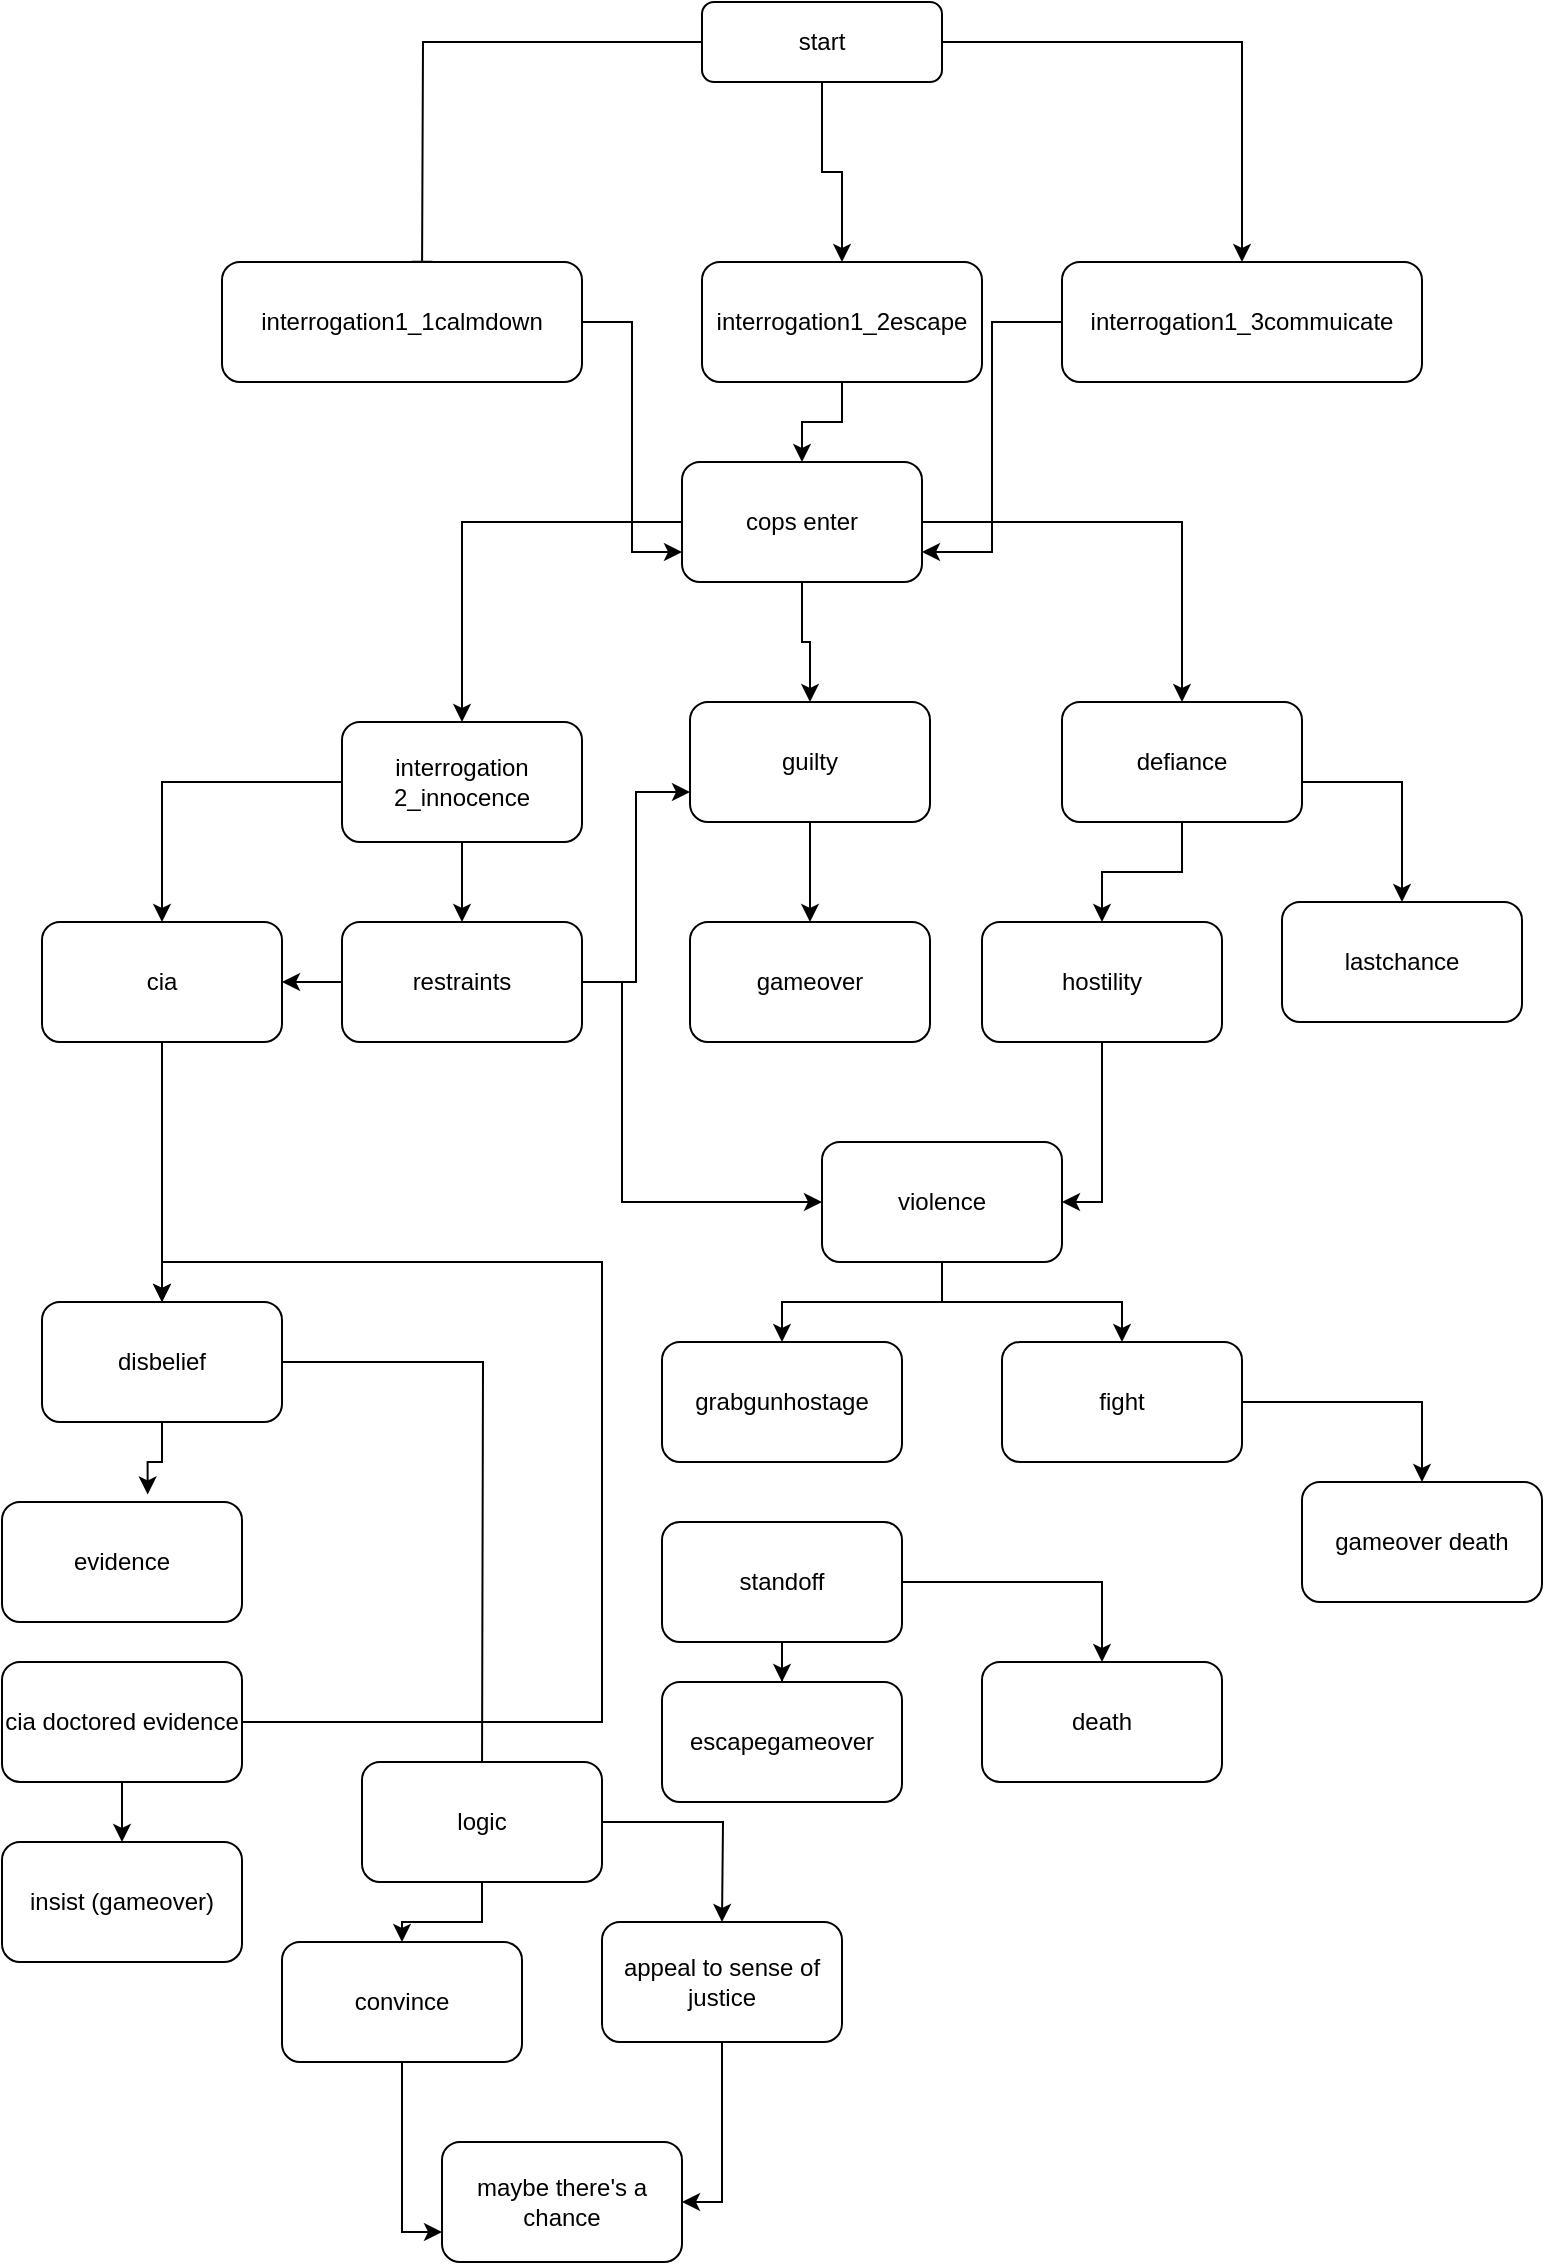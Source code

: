 <mxfile version="14.9.8" type="github">
  <diagram id="C5RBs43oDa-KdzZeNtuy" name="Page-1">
    <mxGraphModel dx="1038" dy="521" grid="1" gridSize="10" guides="1" tooltips="1" connect="1" arrows="1" fold="1" page="1" pageScale="1" pageWidth="827" pageHeight="1169" math="0" shadow="0">
      <root>
        <mxCell id="WIyWlLk6GJQsqaUBKTNV-0" />
        <mxCell id="WIyWlLk6GJQsqaUBKTNV-1" parent="WIyWlLk6GJQsqaUBKTNV-0" />
        <mxCell id="WIyWlLk6GJQsqaUBKTNV-2" value="" style="rounded=0;html=1;jettySize=auto;orthogonalLoop=1;fontSize=11;endArrow=block;endFill=0;endSize=8;strokeWidth=1;shadow=0;labelBackgroundColor=none;edgeStyle=orthogonalEdgeStyle;" parent="WIyWlLk6GJQsqaUBKTNV-1" source="WIyWlLk6GJQsqaUBKTNV-3" edge="1">
          <mxGeometry relative="1" as="geometry">
            <mxPoint x="220" y="170" as="targetPoint" />
          </mxGeometry>
        </mxCell>
        <mxCell id="dZfw9gdwl8cU3iEWF7_1-3" style="edgeStyle=orthogonalEdgeStyle;rounded=0;orthogonalLoop=1;jettySize=auto;html=1;entryX=0.5;entryY=0;entryDx=0;entryDy=0;" edge="1" parent="WIyWlLk6GJQsqaUBKTNV-1" source="WIyWlLk6GJQsqaUBKTNV-3" target="dZfw9gdwl8cU3iEWF7_1-2">
          <mxGeometry relative="1" as="geometry" />
        </mxCell>
        <mxCell id="dZfw9gdwl8cU3iEWF7_1-5" style="edgeStyle=orthogonalEdgeStyle;rounded=0;orthogonalLoop=1;jettySize=auto;html=1;entryX=0.5;entryY=0;entryDx=0;entryDy=0;" edge="1" parent="WIyWlLk6GJQsqaUBKTNV-1" source="WIyWlLk6GJQsqaUBKTNV-3" target="dZfw9gdwl8cU3iEWF7_1-1">
          <mxGeometry relative="1" as="geometry" />
        </mxCell>
        <mxCell id="WIyWlLk6GJQsqaUBKTNV-3" value="start" style="rounded=1;whiteSpace=wrap;html=1;fontSize=12;glass=0;strokeWidth=1;shadow=0;" parent="WIyWlLk6GJQsqaUBKTNV-1" vertex="1">
          <mxGeometry x="360" y="30" width="120" height="40" as="geometry" />
        </mxCell>
        <mxCell id="dZfw9gdwl8cU3iEWF7_1-10" style="edgeStyle=orthogonalEdgeStyle;rounded=0;orthogonalLoop=1;jettySize=auto;html=1;entryX=0;entryY=0.75;entryDx=0;entryDy=0;" edge="1" parent="WIyWlLk6GJQsqaUBKTNV-1" source="dZfw9gdwl8cU3iEWF7_1-0" target="dZfw9gdwl8cU3iEWF7_1-9">
          <mxGeometry relative="1" as="geometry" />
        </mxCell>
        <mxCell id="dZfw9gdwl8cU3iEWF7_1-0" value="interrogation1_1calmdown" style="rounded=1;whiteSpace=wrap;html=1;" vertex="1" parent="WIyWlLk6GJQsqaUBKTNV-1">
          <mxGeometry x="120" y="160" width="180" height="60" as="geometry" />
        </mxCell>
        <mxCell id="dZfw9gdwl8cU3iEWF7_1-11" style="edgeStyle=orthogonalEdgeStyle;rounded=0;orthogonalLoop=1;jettySize=auto;html=1;" edge="1" parent="WIyWlLk6GJQsqaUBKTNV-1" source="dZfw9gdwl8cU3iEWF7_1-1" target="dZfw9gdwl8cU3iEWF7_1-9">
          <mxGeometry relative="1" as="geometry" />
        </mxCell>
        <mxCell id="dZfw9gdwl8cU3iEWF7_1-1" value="interrogation1_2escape" style="rounded=1;whiteSpace=wrap;html=1;" vertex="1" parent="WIyWlLk6GJQsqaUBKTNV-1">
          <mxGeometry x="360" y="160" width="140" height="60" as="geometry" />
        </mxCell>
        <mxCell id="dZfw9gdwl8cU3iEWF7_1-12" style="edgeStyle=orthogonalEdgeStyle;rounded=0;orthogonalLoop=1;jettySize=auto;html=1;entryX=1;entryY=0.75;entryDx=0;entryDy=0;" edge="1" parent="WIyWlLk6GJQsqaUBKTNV-1" source="dZfw9gdwl8cU3iEWF7_1-2" target="dZfw9gdwl8cU3iEWF7_1-9">
          <mxGeometry relative="1" as="geometry" />
        </mxCell>
        <mxCell id="dZfw9gdwl8cU3iEWF7_1-2" value="interrogation1_3commuicate" style="rounded=1;whiteSpace=wrap;html=1;" vertex="1" parent="WIyWlLk6GJQsqaUBKTNV-1">
          <mxGeometry x="540" y="160" width="180" height="60" as="geometry" />
        </mxCell>
        <mxCell id="dZfw9gdwl8cU3iEWF7_1-21" style="edgeStyle=orthogonalEdgeStyle;rounded=0;orthogonalLoop=1;jettySize=auto;html=1;" edge="1" parent="WIyWlLk6GJQsqaUBKTNV-1" source="dZfw9gdwl8cU3iEWF7_1-6" target="dZfw9gdwl8cU3iEWF7_1-17">
          <mxGeometry relative="1" as="geometry" />
        </mxCell>
        <mxCell id="dZfw9gdwl8cU3iEWF7_1-22" style="edgeStyle=orthogonalEdgeStyle;rounded=0;orthogonalLoop=1;jettySize=auto;html=1;entryX=0.5;entryY=0;entryDx=0;entryDy=0;" edge="1" parent="WIyWlLk6GJQsqaUBKTNV-1" source="dZfw9gdwl8cU3iEWF7_1-6" target="dZfw9gdwl8cU3iEWF7_1-16">
          <mxGeometry relative="1" as="geometry" />
        </mxCell>
        <mxCell id="dZfw9gdwl8cU3iEWF7_1-6" value="interrogation 2_innocence" style="rounded=1;whiteSpace=wrap;html=1;" vertex="1" parent="WIyWlLk6GJQsqaUBKTNV-1">
          <mxGeometry x="180" y="390" width="120" height="60" as="geometry" />
        </mxCell>
        <mxCell id="dZfw9gdwl8cU3iEWF7_1-20" style="edgeStyle=orthogonalEdgeStyle;rounded=0;orthogonalLoop=1;jettySize=auto;html=1;" edge="1" parent="WIyWlLk6GJQsqaUBKTNV-1" source="dZfw9gdwl8cU3iEWF7_1-7" target="dZfw9gdwl8cU3iEWF7_1-19">
          <mxGeometry relative="1" as="geometry" />
        </mxCell>
        <mxCell id="dZfw9gdwl8cU3iEWF7_1-7" value="guilty" style="rounded=1;whiteSpace=wrap;html=1;" vertex="1" parent="WIyWlLk6GJQsqaUBKTNV-1">
          <mxGeometry x="354" y="380" width="120" height="60" as="geometry" />
        </mxCell>
        <mxCell id="dZfw9gdwl8cU3iEWF7_1-27" style="edgeStyle=orthogonalEdgeStyle;rounded=0;orthogonalLoop=1;jettySize=auto;html=1;" edge="1" parent="WIyWlLk6GJQsqaUBKTNV-1" source="dZfw9gdwl8cU3iEWF7_1-8" target="dZfw9gdwl8cU3iEWF7_1-23">
          <mxGeometry relative="1" as="geometry" />
        </mxCell>
        <mxCell id="dZfw9gdwl8cU3iEWF7_1-28" style="edgeStyle=orthogonalEdgeStyle;rounded=0;orthogonalLoop=1;jettySize=auto;html=1;entryX=0.5;entryY=0;entryDx=0;entryDy=0;" edge="1" parent="WIyWlLk6GJQsqaUBKTNV-1" source="dZfw9gdwl8cU3iEWF7_1-8" target="dZfw9gdwl8cU3iEWF7_1-24">
          <mxGeometry relative="1" as="geometry">
            <mxPoint x="710" y="470" as="targetPoint" />
            <Array as="points">
              <mxPoint x="710" y="420" />
            </Array>
          </mxGeometry>
        </mxCell>
        <mxCell id="dZfw9gdwl8cU3iEWF7_1-8" value="defiance" style="rounded=1;whiteSpace=wrap;html=1;" vertex="1" parent="WIyWlLk6GJQsqaUBKTNV-1">
          <mxGeometry x="540" y="380" width="120" height="60" as="geometry" />
        </mxCell>
        <mxCell id="dZfw9gdwl8cU3iEWF7_1-13" style="edgeStyle=orthogonalEdgeStyle;rounded=0;orthogonalLoop=1;jettySize=auto;html=1;entryX=0.5;entryY=0;entryDx=0;entryDy=0;" edge="1" parent="WIyWlLk6GJQsqaUBKTNV-1" source="dZfw9gdwl8cU3iEWF7_1-9" target="dZfw9gdwl8cU3iEWF7_1-7">
          <mxGeometry relative="1" as="geometry" />
        </mxCell>
        <mxCell id="dZfw9gdwl8cU3iEWF7_1-14" style="edgeStyle=orthogonalEdgeStyle;rounded=0;orthogonalLoop=1;jettySize=auto;html=1;" edge="1" parent="WIyWlLk6GJQsqaUBKTNV-1" source="dZfw9gdwl8cU3iEWF7_1-9" target="dZfw9gdwl8cU3iEWF7_1-6">
          <mxGeometry relative="1" as="geometry" />
        </mxCell>
        <mxCell id="dZfw9gdwl8cU3iEWF7_1-15" style="edgeStyle=orthogonalEdgeStyle;rounded=0;orthogonalLoop=1;jettySize=auto;html=1;entryX=0.5;entryY=0;entryDx=0;entryDy=0;" edge="1" parent="WIyWlLk6GJQsqaUBKTNV-1" source="dZfw9gdwl8cU3iEWF7_1-9" target="dZfw9gdwl8cU3iEWF7_1-8">
          <mxGeometry relative="1" as="geometry" />
        </mxCell>
        <mxCell id="dZfw9gdwl8cU3iEWF7_1-9" value="cops enter" style="rounded=1;whiteSpace=wrap;html=1;" vertex="1" parent="WIyWlLk6GJQsqaUBKTNV-1">
          <mxGeometry x="350" y="260" width="120" height="60" as="geometry" />
        </mxCell>
        <mxCell id="dZfw9gdwl8cU3iEWF7_1-30" style="edgeStyle=orthogonalEdgeStyle;rounded=0;orthogonalLoop=1;jettySize=auto;html=1;entryX=0.5;entryY=0;entryDx=0;entryDy=0;" edge="1" parent="WIyWlLk6GJQsqaUBKTNV-1" source="dZfw9gdwl8cU3iEWF7_1-16" target="dZfw9gdwl8cU3iEWF7_1-29">
          <mxGeometry relative="1" as="geometry" />
        </mxCell>
        <mxCell id="dZfw9gdwl8cU3iEWF7_1-16" value="cia" style="rounded=1;whiteSpace=wrap;html=1;" vertex="1" parent="WIyWlLk6GJQsqaUBKTNV-1">
          <mxGeometry x="30" y="490" width="120" height="60" as="geometry" />
        </mxCell>
        <mxCell id="dZfw9gdwl8cU3iEWF7_1-32" style="edgeStyle=orthogonalEdgeStyle;rounded=0;orthogonalLoop=1;jettySize=auto;html=1;" edge="1" parent="WIyWlLk6GJQsqaUBKTNV-1" source="dZfw9gdwl8cU3iEWF7_1-17" target="dZfw9gdwl8cU3iEWF7_1-16">
          <mxGeometry relative="1" as="geometry" />
        </mxCell>
        <mxCell id="dZfw9gdwl8cU3iEWF7_1-33" style="edgeStyle=orthogonalEdgeStyle;rounded=0;orthogonalLoop=1;jettySize=auto;html=1;entryX=0;entryY=0.75;entryDx=0;entryDy=0;" edge="1" parent="WIyWlLk6GJQsqaUBKTNV-1" source="dZfw9gdwl8cU3iEWF7_1-17" target="dZfw9gdwl8cU3iEWF7_1-7">
          <mxGeometry relative="1" as="geometry" />
        </mxCell>
        <mxCell id="dZfw9gdwl8cU3iEWF7_1-41" style="edgeStyle=orthogonalEdgeStyle;rounded=0;orthogonalLoop=1;jettySize=auto;html=1;entryX=0;entryY=0.5;entryDx=0;entryDy=0;" edge="1" parent="WIyWlLk6GJQsqaUBKTNV-1" source="dZfw9gdwl8cU3iEWF7_1-17" target="dZfw9gdwl8cU3iEWF7_1-40">
          <mxGeometry relative="1" as="geometry">
            <mxPoint x="340" y="650" as="targetPoint" />
            <Array as="points">
              <mxPoint x="320" y="520" />
              <mxPoint x="320" y="630" />
            </Array>
          </mxGeometry>
        </mxCell>
        <mxCell id="dZfw9gdwl8cU3iEWF7_1-17" value="restraints" style="rounded=1;whiteSpace=wrap;html=1;" vertex="1" parent="WIyWlLk6GJQsqaUBKTNV-1">
          <mxGeometry x="180" y="490" width="120" height="60" as="geometry" />
        </mxCell>
        <mxCell id="dZfw9gdwl8cU3iEWF7_1-19" value="gameover" style="rounded=1;whiteSpace=wrap;html=1;" vertex="1" parent="WIyWlLk6GJQsqaUBKTNV-1">
          <mxGeometry x="354" y="490" width="120" height="60" as="geometry" />
        </mxCell>
        <mxCell id="dZfw9gdwl8cU3iEWF7_1-42" style="edgeStyle=orthogonalEdgeStyle;rounded=0;orthogonalLoop=1;jettySize=auto;html=1;entryX=1;entryY=0.5;entryDx=0;entryDy=0;" edge="1" parent="WIyWlLk6GJQsqaUBKTNV-1" source="dZfw9gdwl8cU3iEWF7_1-23" target="dZfw9gdwl8cU3iEWF7_1-40">
          <mxGeometry relative="1" as="geometry" />
        </mxCell>
        <mxCell id="dZfw9gdwl8cU3iEWF7_1-23" value="hostility" style="rounded=1;whiteSpace=wrap;html=1;" vertex="1" parent="WIyWlLk6GJQsqaUBKTNV-1">
          <mxGeometry x="500" y="490" width="120" height="60" as="geometry" />
        </mxCell>
        <mxCell id="dZfw9gdwl8cU3iEWF7_1-24" value="lastchance" style="rounded=1;whiteSpace=wrap;html=1;" vertex="1" parent="WIyWlLk6GJQsqaUBKTNV-1">
          <mxGeometry x="650" y="480" width="120" height="60" as="geometry" />
        </mxCell>
        <mxCell id="dZfw9gdwl8cU3iEWF7_1-38" style="edgeStyle=orthogonalEdgeStyle;rounded=0;orthogonalLoop=1;jettySize=auto;html=1;" edge="1" parent="WIyWlLk6GJQsqaUBKTNV-1" source="dZfw9gdwl8cU3iEWF7_1-29">
          <mxGeometry relative="1" as="geometry">
            <mxPoint x="250" y="920" as="targetPoint" />
          </mxGeometry>
        </mxCell>
        <mxCell id="dZfw9gdwl8cU3iEWF7_1-39" style="edgeStyle=orthogonalEdgeStyle;rounded=0;orthogonalLoop=1;jettySize=auto;html=1;entryX=0.607;entryY=-0.063;entryDx=0;entryDy=0;entryPerimeter=0;" edge="1" parent="WIyWlLk6GJQsqaUBKTNV-1" source="dZfw9gdwl8cU3iEWF7_1-29" target="dZfw9gdwl8cU3iEWF7_1-35">
          <mxGeometry relative="1" as="geometry" />
        </mxCell>
        <mxCell id="dZfw9gdwl8cU3iEWF7_1-29" value="disbelief" style="rounded=1;whiteSpace=wrap;html=1;" vertex="1" parent="WIyWlLk6GJQsqaUBKTNV-1">
          <mxGeometry x="30" y="680" width="120" height="60" as="geometry" />
        </mxCell>
        <mxCell id="dZfw9gdwl8cU3iEWF7_1-35" value="evidence" style="rounded=1;whiteSpace=wrap;html=1;" vertex="1" parent="WIyWlLk6GJQsqaUBKTNV-1">
          <mxGeometry x="10" y="780" width="120" height="60" as="geometry" />
        </mxCell>
        <mxCell id="dZfw9gdwl8cU3iEWF7_1-55" style="edgeStyle=orthogonalEdgeStyle;rounded=0;orthogonalLoop=1;jettySize=auto;html=1;" edge="1" parent="WIyWlLk6GJQsqaUBKTNV-1" source="dZfw9gdwl8cU3iEWF7_1-36">
          <mxGeometry relative="1" as="geometry">
            <mxPoint x="370" y="990" as="targetPoint" />
          </mxGeometry>
        </mxCell>
        <mxCell id="dZfw9gdwl8cU3iEWF7_1-56" style="edgeStyle=orthogonalEdgeStyle;rounded=0;orthogonalLoop=1;jettySize=auto;html=1;" edge="1" parent="WIyWlLk6GJQsqaUBKTNV-1" source="dZfw9gdwl8cU3iEWF7_1-36" target="dZfw9gdwl8cU3iEWF7_1-53">
          <mxGeometry relative="1" as="geometry" />
        </mxCell>
        <mxCell id="dZfw9gdwl8cU3iEWF7_1-36" value="logic" style="rounded=1;whiteSpace=wrap;html=1;" vertex="1" parent="WIyWlLk6GJQsqaUBKTNV-1">
          <mxGeometry x="190" y="910" width="120" height="60" as="geometry" />
        </mxCell>
        <mxCell id="dZfw9gdwl8cU3iEWF7_1-47" style="edgeStyle=orthogonalEdgeStyle;rounded=0;orthogonalLoop=1;jettySize=auto;html=1;" edge="1" parent="WIyWlLk6GJQsqaUBKTNV-1" source="dZfw9gdwl8cU3iEWF7_1-40" target="dZfw9gdwl8cU3iEWF7_1-44">
          <mxGeometry relative="1" as="geometry" />
        </mxCell>
        <mxCell id="dZfw9gdwl8cU3iEWF7_1-48" style="edgeStyle=orthogonalEdgeStyle;rounded=0;orthogonalLoop=1;jettySize=auto;html=1;" edge="1" parent="WIyWlLk6GJQsqaUBKTNV-1" source="dZfw9gdwl8cU3iEWF7_1-40" target="dZfw9gdwl8cU3iEWF7_1-43">
          <mxGeometry relative="1" as="geometry" />
        </mxCell>
        <mxCell id="dZfw9gdwl8cU3iEWF7_1-40" value="violence" style="rounded=1;whiteSpace=wrap;html=1;" vertex="1" parent="WIyWlLk6GJQsqaUBKTNV-1">
          <mxGeometry x="420" y="600" width="120" height="60" as="geometry" />
        </mxCell>
        <mxCell id="dZfw9gdwl8cU3iEWF7_1-43" value="grabgunhostage" style="rounded=1;whiteSpace=wrap;html=1;" vertex="1" parent="WIyWlLk6GJQsqaUBKTNV-1">
          <mxGeometry x="340" y="700" width="120" height="60" as="geometry" />
        </mxCell>
        <mxCell id="dZfw9gdwl8cU3iEWF7_1-46" style="edgeStyle=orthogonalEdgeStyle;rounded=0;orthogonalLoop=1;jettySize=auto;html=1;" edge="1" parent="WIyWlLk6GJQsqaUBKTNV-1" source="dZfw9gdwl8cU3iEWF7_1-44" target="dZfw9gdwl8cU3iEWF7_1-45">
          <mxGeometry relative="1" as="geometry" />
        </mxCell>
        <mxCell id="dZfw9gdwl8cU3iEWF7_1-44" value="fight" style="rounded=1;whiteSpace=wrap;html=1;" vertex="1" parent="WIyWlLk6GJQsqaUBKTNV-1">
          <mxGeometry x="510" y="700" width="120" height="60" as="geometry" />
        </mxCell>
        <mxCell id="dZfw9gdwl8cU3iEWF7_1-45" value="gameover death" style="rounded=1;whiteSpace=wrap;html=1;" vertex="1" parent="WIyWlLk6GJQsqaUBKTNV-1">
          <mxGeometry x="660" y="770" width="120" height="60" as="geometry" />
        </mxCell>
        <mxCell id="dZfw9gdwl8cU3iEWF7_1-51" style="edgeStyle=orthogonalEdgeStyle;rounded=0;orthogonalLoop=1;jettySize=auto;html=1;" edge="1" parent="WIyWlLk6GJQsqaUBKTNV-1" source="dZfw9gdwl8cU3iEWF7_1-49" target="dZfw9gdwl8cU3iEWF7_1-50">
          <mxGeometry relative="1" as="geometry" />
        </mxCell>
        <mxCell id="dZfw9gdwl8cU3iEWF7_1-52" style="edgeStyle=orthogonalEdgeStyle;rounded=0;orthogonalLoop=1;jettySize=auto;html=1;" edge="1" parent="WIyWlLk6GJQsqaUBKTNV-1" source="dZfw9gdwl8cU3iEWF7_1-49" target="dZfw9gdwl8cU3iEWF7_1-29">
          <mxGeometry relative="1" as="geometry">
            <mxPoint x="300" y="660" as="targetPoint" />
            <Array as="points">
              <mxPoint x="310" y="890" />
              <mxPoint x="310" y="660" />
              <mxPoint x="90" y="660" />
            </Array>
          </mxGeometry>
        </mxCell>
        <mxCell id="dZfw9gdwl8cU3iEWF7_1-49" value="cia doctored evidence" style="rounded=1;whiteSpace=wrap;html=1;" vertex="1" parent="WIyWlLk6GJQsqaUBKTNV-1">
          <mxGeometry x="10" y="860" width="120" height="60" as="geometry" />
        </mxCell>
        <mxCell id="dZfw9gdwl8cU3iEWF7_1-50" value="insist (gameover)" style="rounded=1;whiteSpace=wrap;html=1;" vertex="1" parent="WIyWlLk6GJQsqaUBKTNV-1">
          <mxGeometry x="10" y="950" width="120" height="60" as="geometry" />
        </mxCell>
        <mxCell id="dZfw9gdwl8cU3iEWF7_1-64" style="edgeStyle=orthogonalEdgeStyle;rounded=0;orthogonalLoop=1;jettySize=auto;html=1;entryX=0;entryY=0.75;entryDx=0;entryDy=0;" edge="1" parent="WIyWlLk6GJQsqaUBKTNV-1" source="dZfw9gdwl8cU3iEWF7_1-53" target="dZfw9gdwl8cU3iEWF7_1-62">
          <mxGeometry relative="1" as="geometry" />
        </mxCell>
        <mxCell id="dZfw9gdwl8cU3iEWF7_1-53" value="convince" style="rounded=1;whiteSpace=wrap;html=1;" vertex="1" parent="WIyWlLk6GJQsqaUBKTNV-1">
          <mxGeometry x="150" y="1000" width="120" height="60" as="geometry" />
        </mxCell>
        <mxCell id="dZfw9gdwl8cU3iEWF7_1-63" style="edgeStyle=orthogonalEdgeStyle;rounded=0;orthogonalLoop=1;jettySize=auto;html=1;entryX=1;entryY=0.5;entryDx=0;entryDy=0;" edge="1" parent="WIyWlLk6GJQsqaUBKTNV-1" source="dZfw9gdwl8cU3iEWF7_1-54" target="dZfw9gdwl8cU3iEWF7_1-62">
          <mxGeometry relative="1" as="geometry" />
        </mxCell>
        <mxCell id="dZfw9gdwl8cU3iEWF7_1-54" value="appeal to sense of justice" style="rounded=1;whiteSpace=wrap;html=1;" vertex="1" parent="WIyWlLk6GJQsqaUBKTNV-1">
          <mxGeometry x="310" y="990" width="120" height="60" as="geometry" />
        </mxCell>
        <mxCell id="dZfw9gdwl8cU3iEWF7_1-60" style="edgeStyle=orthogonalEdgeStyle;rounded=0;orthogonalLoop=1;jettySize=auto;html=1;" edge="1" parent="WIyWlLk6GJQsqaUBKTNV-1" source="dZfw9gdwl8cU3iEWF7_1-57" target="dZfw9gdwl8cU3iEWF7_1-59">
          <mxGeometry relative="1" as="geometry" />
        </mxCell>
        <mxCell id="dZfw9gdwl8cU3iEWF7_1-61" style="edgeStyle=orthogonalEdgeStyle;rounded=0;orthogonalLoop=1;jettySize=auto;html=1;" edge="1" parent="WIyWlLk6GJQsqaUBKTNV-1" source="dZfw9gdwl8cU3iEWF7_1-57" target="dZfw9gdwl8cU3iEWF7_1-58">
          <mxGeometry relative="1" as="geometry" />
        </mxCell>
        <mxCell id="dZfw9gdwl8cU3iEWF7_1-57" value="standoff" style="rounded=1;whiteSpace=wrap;html=1;" vertex="1" parent="WIyWlLk6GJQsqaUBKTNV-1">
          <mxGeometry x="340" y="790" width="120" height="60" as="geometry" />
        </mxCell>
        <mxCell id="dZfw9gdwl8cU3iEWF7_1-58" value="escapegameover" style="rounded=1;whiteSpace=wrap;html=1;" vertex="1" parent="WIyWlLk6GJQsqaUBKTNV-1">
          <mxGeometry x="340" y="870" width="120" height="60" as="geometry" />
        </mxCell>
        <mxCell id="dZfw9gdwl8cU3iEWF7_1-59" value="death" style="rounded=1;whiteSpace=wrap;html=1;" vertex="1" parent="WIyWlLk6GJQsqaUBKTNV-1">
          <mxGeometry x="500" y="860" width="120" height="60" as="geometry" />
        </mxCell>
        <mxCell id="dZfw9gdwl8cU3iEWF7_1-62" value="maybe there&#39;s a chance" style="rounded=1;whiteSpace=wrap;html=1;" vertex="1" parent="WIyWlLk6GJQsqaUBKTNV-1">
          <mxGeometry x="230" y="1100" width="120" height="60" as="geometry" />
        </mxCell>
      </root>
    </mxGraphModel>
  </diagram>
</mxfile>
